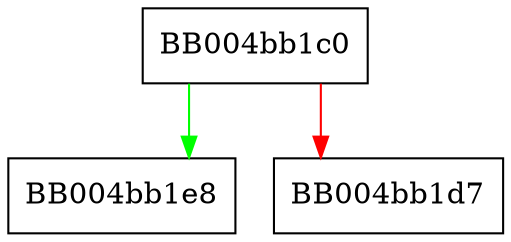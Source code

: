 digraph ossl_qtx_get_max_epoch_pkt_count {
  node [shape="box"];
  graph [splines=ortho];
  BB004bb1c0 -> BB004bb1e8 [color="green"];
  BB004bb1c0 -> BB004bb1d7 [color="red"];
}